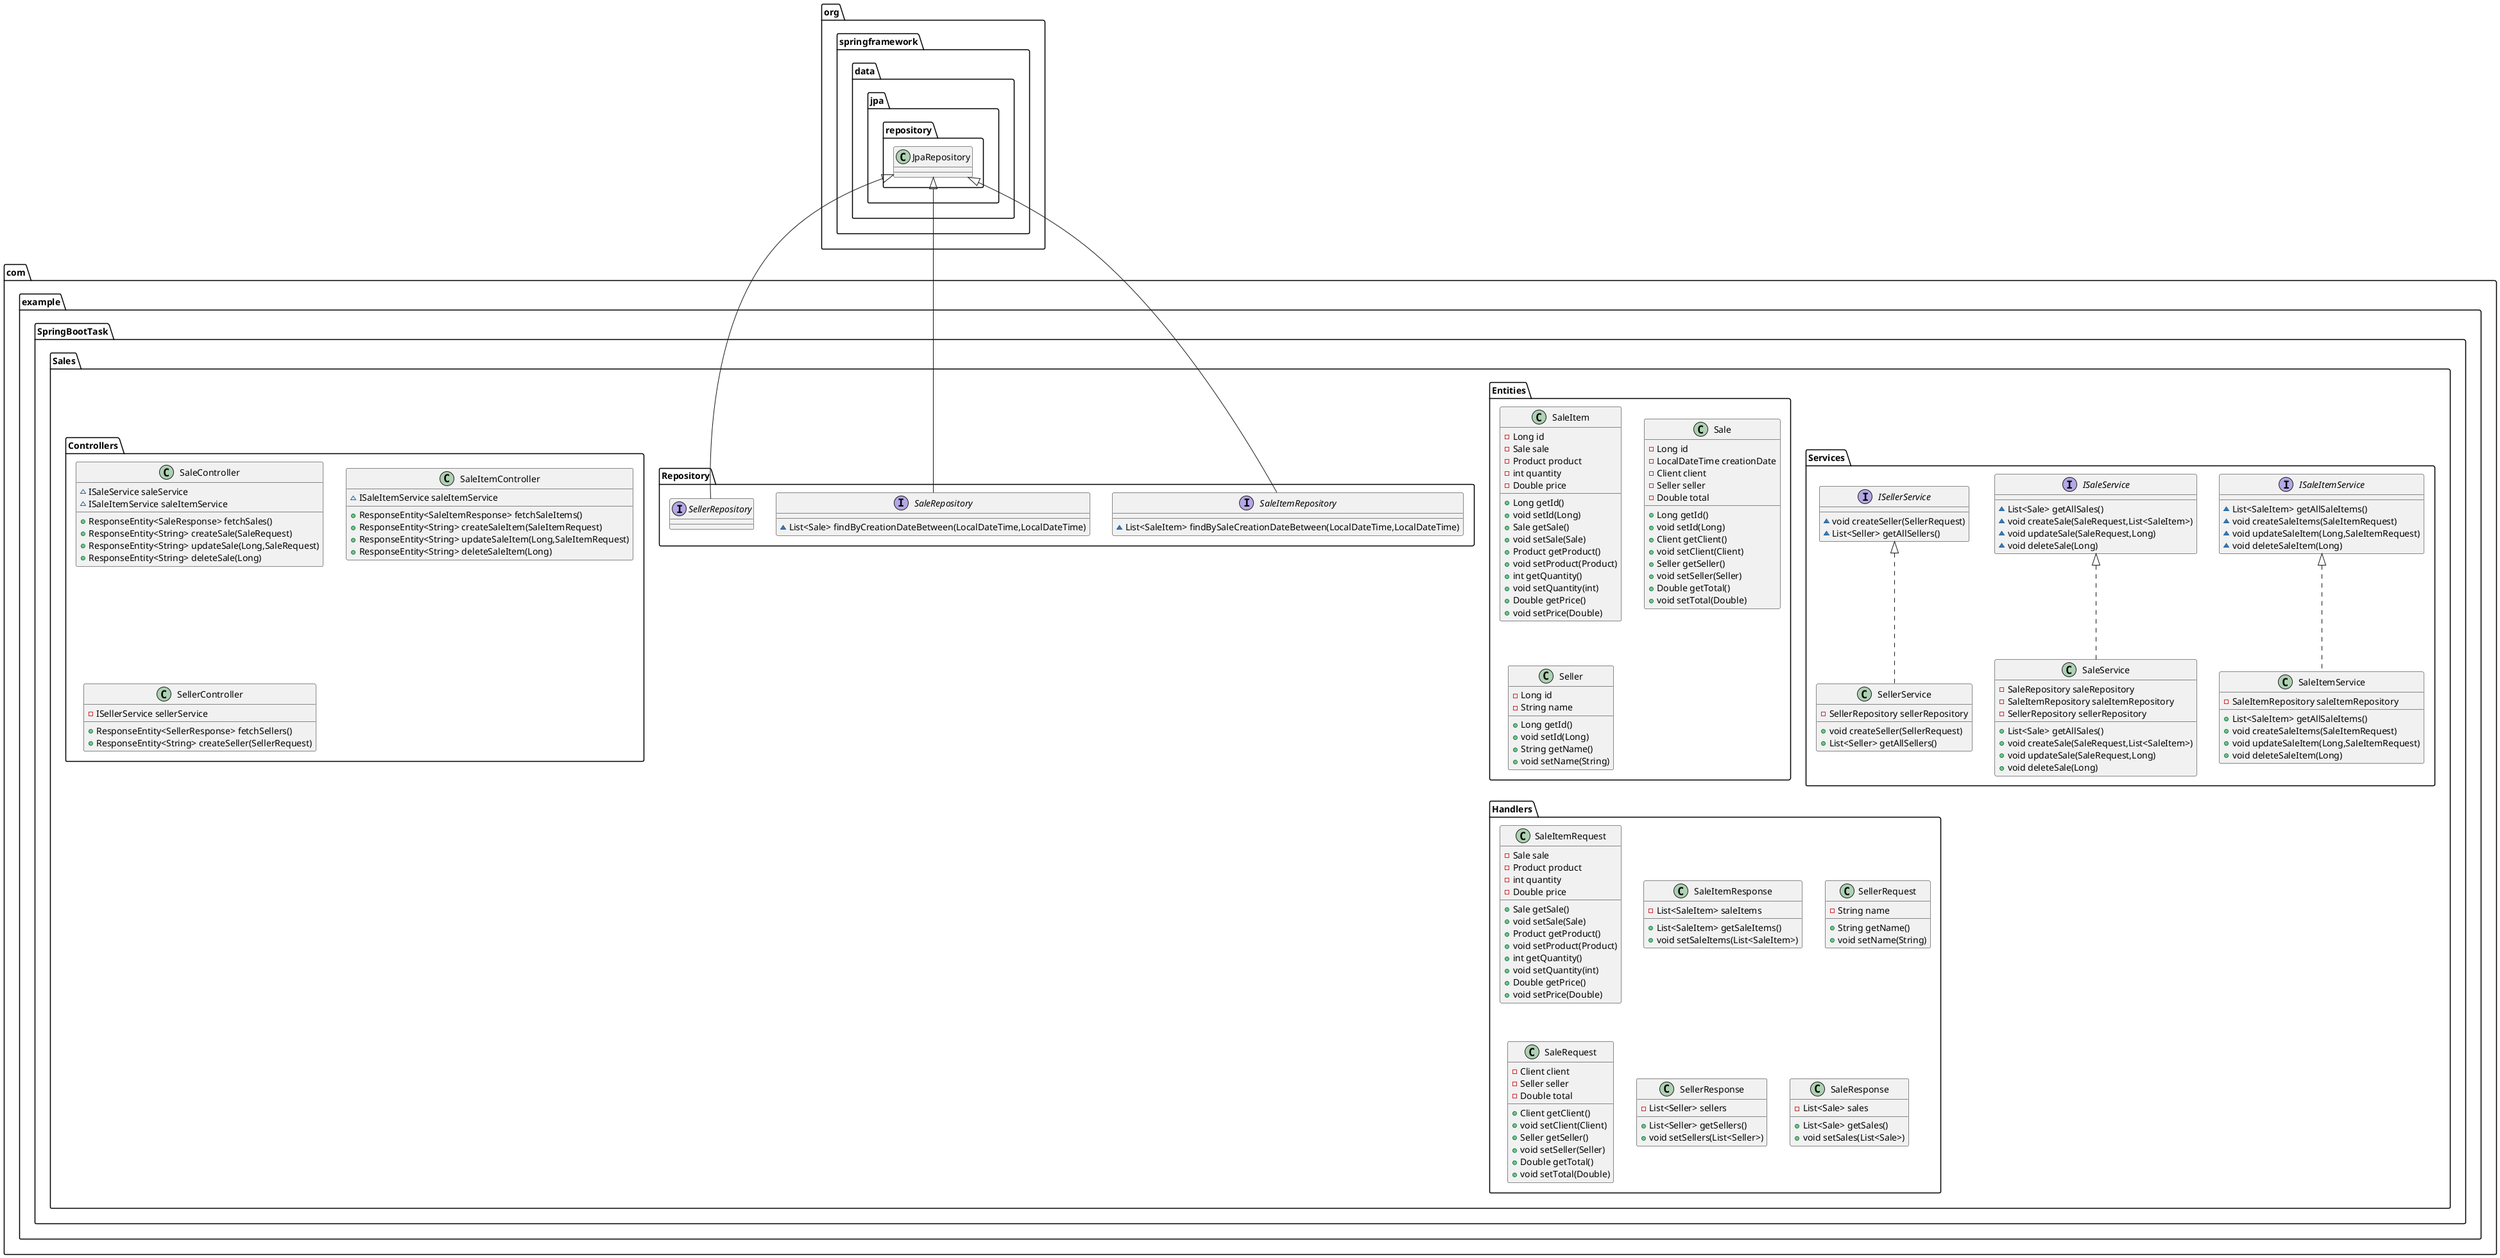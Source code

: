 @startuml
interface com.example.SpringBootTask.Sales.Services.ISaleItemService {
~ List<SaleItem> getAllSaleItems()
~ void createSaleItems(SaleItemRequest)
~ void updateSaleItem(Long,SaleItemRequest)
~ void deleteSaleItem(Long)
}

class com.example.SpringBootTask.Sales.Entities.SaleItem {
- Long id
- Sale sale
- Product product
- int quantity
- Double price
+ Long getId()
+ void setId(Long)
+ Sale getSale()
+ void setSale(Sale)
+ Product getProduct()
+ void setProduct(Product)
+ int getQuantity()
+ void setQuantity(int)
+ Double getPrice()
+ void setPrice(Double)
}


interface com.example.SpringBootTask.Sales.Repository.SaleItemRepository {
~ List<SaleItem> findBySaleCreationDateBetween(LocalDateTime,LocalDateTime)
}

class com.example.SpringBootTask.Sales.Controllers.SaleController {
~ ISaleService saleService
~ ISaleItemService saleItemService
+ ResponseEntity<SaleResponse> fetchSales()
+ ResponseEntity<String> createSale(SaleRequest)
+ ResponseEntity<String> updateSale(Long,SaleRequest)
+ ResponseEntity<String> deleteSale(Long)
}


class com.example.SpringBootTask.Sales.Entities.Sale {
- Long id
- LocalDateTime creationDate
- Client client
- Seller seller
- Double total
+ Long getId()
+ void setId(Long)
+ Client getClient()
+ void setClient(Client)
+ Seller getSeller()
+ void setSeller(Seller)
+ Double getTotal()
+ void setTotal(Double)
}


class com.example.SpringBootTask.Sales.Handlers.SaleItemRequest {
- Sale sale
- Product product
- int quantity
- Double price
+ Sale getSale()
+ void setSale(Sale)
+ Product getProduct()
+ void setProduct(Product)
+ int getQuantity()
+ void setQuantity(int)
+ Double getPrice()
+ void setPrice(Double)
}


class com.example.SpringBootTask.Sales.Services.SaleService {
- SaleRepository saleRepository
- SaleItemRepository saleItemRepository
- SellerRepository sellerRepository
+ List<Sale> getAllSales()
+ void createSale(SaleRequest,List<SaleItem>)
+ void updateSale(SaleRequest,Long)
+ void deleteSale(Long)
}


class com.example.SpringBootTask.Sales.Handlers.SaleItemResponse {
- List<SaleItem> saleItems
+ List<SaleItem> getSaleItems()
+ void setSaleItems(List<SaleItem>)
}


class com.example.SpringBootTask.Sales.Entities.Seller {
- Long id
- String name
+ Long getId()
+ void setId(Long)
+ String getName()
+ void setName(String)
}


class com.example.SpringBootTask.Sales.Handlers.SellerRequest {
- String name
+ String getName()
+ void setName(String)
}


interface com.example.SpringBootTask.Sales.Repository.SaleRepository {
~ List<Sale> findByCreationDateBetween(LocalDateTime,LocalDateTime)
}

interface com.example.SpringBootTask.Sales.Services.ISaleService {
~ List<Sale> getAllSales()
~ void createSale(SaleRequest,List<SaleItem>)
~ void updateSale(SaleRequest,Long)
~ void deleteSale(Long)
}

class com.example.SpringBootTask.Sales.Controllers.SaleItemController {
~ ISaleItemService saleItemService
+ ResponseEntity<SaleItemResponse> fetchSaleItems()
+ ResponseEntity<String> createSaleItem(SaleItemRequest)
+ ResponseEntity<String> updateSaleItem(Long,SaleItemRequest)
+ ResponseEntity<String> deleteSaleItem(Long)
}


class com.example.SpringBootTask.Sales.Handlers.SaleRequest {
- Client client
- Seller seller
- Double total
+ Client getClient()
+ void setClient(Client)
+ Seller getSeller()
+ void setSeller(Seller)
+ Double getTotal()
+ void setTotal(Double)
}


class com.example.SpringBootTask.Sales.Services.SaleItemService {
- SaleItemRepository saleItemRepository
+ List<SaleItem> getAllSaleItems()
+ void createSaleItems(SaleItemRequest)
+ void updateSaleItem(Long,SaleItemRequest)
+ void deleteSaleItem(Long)
}


class com.example.SpringBootTask.Sales.Services.SellerService {
- SellerRepository sellerRepository
+ void createSeller(SellerRequest)
+ List<Seller> getAllSellers()
}


class com.example.SpringBootTask.Sales.Handlers.SellerResponse {
- List<Seller> sellers
+ List<Seller> getSellers()
+ void setSellers(List<Seller>)
}


class com.example.SpringBootTask.Sales.Controllers.SellerController {
- ISellerService sellerService
+ ResponseEntity<SellerResponse> fetchSellers()
+ ResponseEntity<String> createSeller(SellerRequest)
}


interface com.example.SpringBootTask.Sales.Repository.SellerRepository {
}
interface com.example.SpringBootTask.Sales.Services.ISellerService {
~ void createSeller(SellerRequest)
~ List<Seller> getAllSellers()
}

class com.example.SpringBootTask.Sales.Handlers.SaleResponse {
- List<Sale> sales
+ List<Sale> getSales()
+ void setSales(List<Sale>)
}




org.springframework.data.jpa.repository.JpaRepository <|-- com.example.SpringBootTask.Sales.Repository.SaleItemRepository
com.example.SpringBootTask.Sales.Services.ISaleService <|.. com.example.SpringBootTask.Sales.Services.SaleService
org.springframework.data.jpa.repository.JpaRepository <|-- com.example.SpringBootTask.Sales.Repository.SaleRepository
com.example.SpringBootTask.Sales.Services.ISaleItemService <|.. com.example.SpringBootTask.Sales.Services.SaleItemService
com.example.SpringBootTask.Sales.Services.ISellerService <|.. com.example.SpringBootTask.Sales.Services.SellerService
org.springframework.data.jpa.repository.JpaRepository <|-- com.example.SpringBootTask.Sales.Repository.SellerRepository
@enduml
